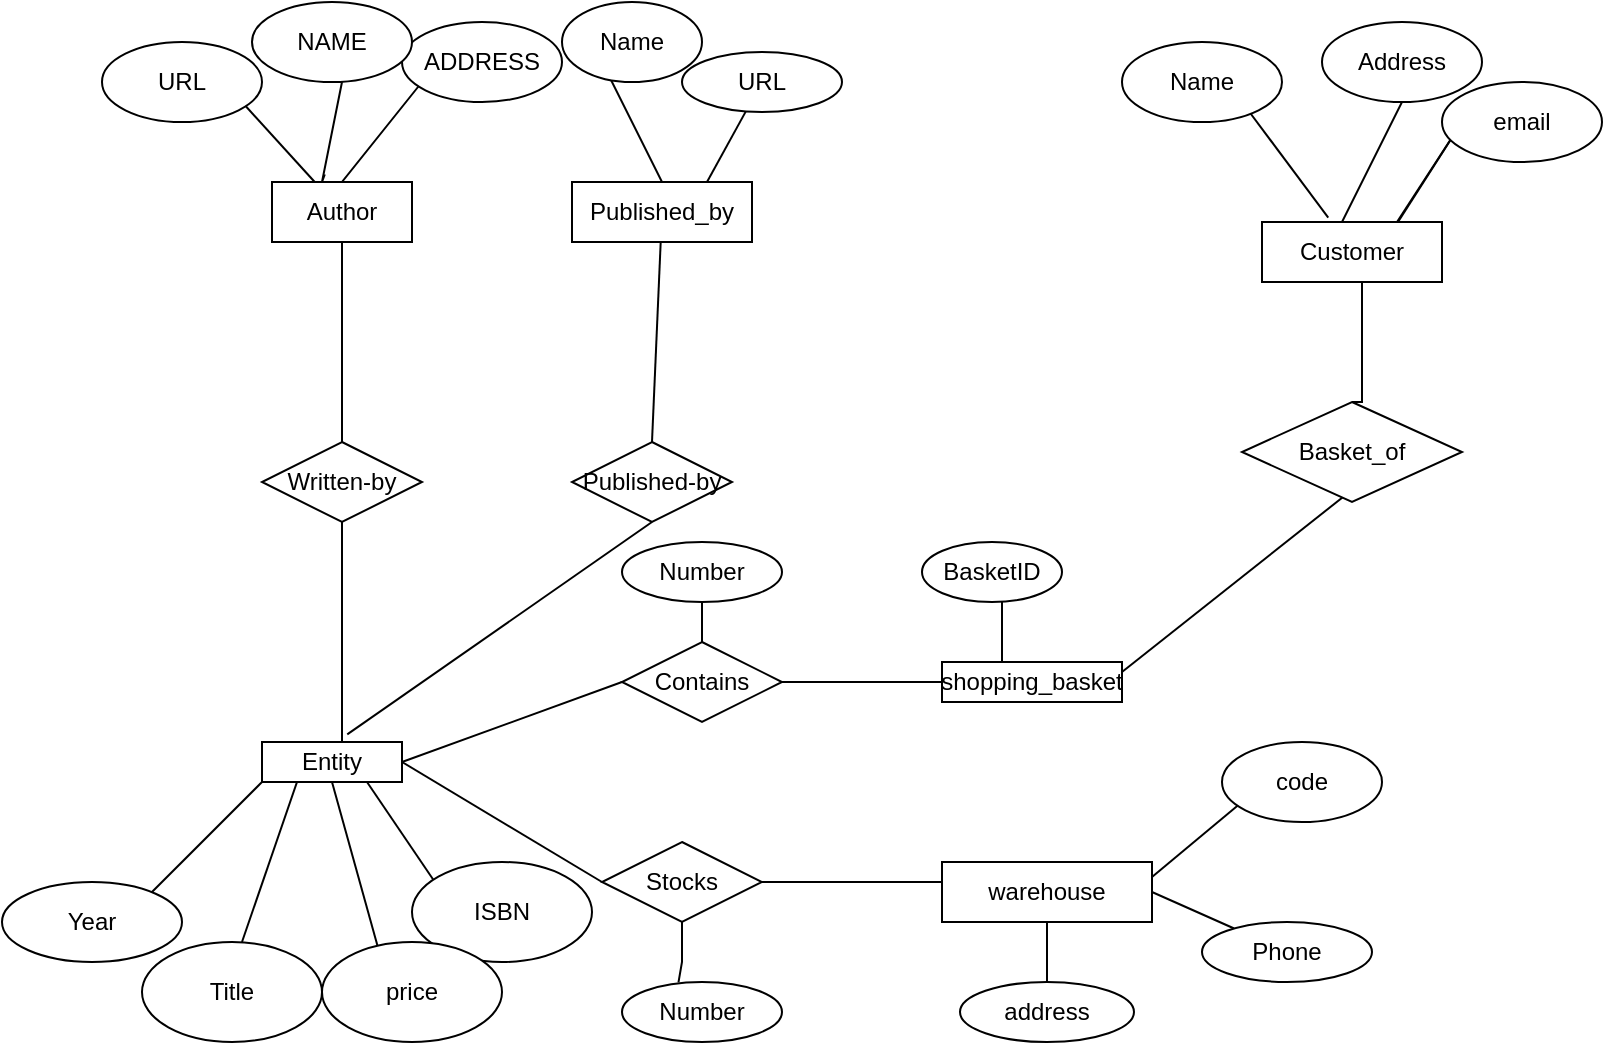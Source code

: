 <mxfile version="24.7.4">
  <diagram name="Page-1" id="ONEOBT4BUHk7qGBoi_qi">
    <mxGraphModel dx="2580" dy="2214" grid="1" gridSize="10" guides="1" tooltips="1" connect="1" arrows="1" fold="1" page="1" pageScale="1" pageWidth="850" pageHeight="1100" math="0" shadow="0">
      <root>
        <mxCell id="0" />
        <mxCell id="1" parent="0" />
        <mxCell id="HGJqeksyXRfoPy3PWhUW-1" value="Written-by" style="rhombus;whiteSpace=wrap;html=1;" vertex="1" parent="1">
          <mxGeometry x="230" y="210" width="80" height="40" as="geometry" />
        </mxCell>
        <mxCell id="HGJqeksyXRfoPy3PWhUW-2" value="Published-by" style="rhombus;whiteSpace=wrap;html=1;" vertex="1" parent="1">
          <mxGeometry x="385" y="210" width="80" height="40" as="geometry" />
        </mxCell>
        <mxCell id="HGJqeksyXRfoPy3PWhUW-3" value="Author" style="rounded=0;whiteSpace=wrap;html=1;" vertex="1" parent="1">
          <mxGeometry x="235" y="80" width="70" height="30" as="geometry" />
        </mxCell>
        <mxCell id="HGJqeksyXRfoPy3PWhUW-5" value="" style="endArrow=none;html=1;rounded=0;entryX=0.5;entryY=1;entryDx=0;entryDy=0;exitX=0.5;exitY=0;exitDx=0;exitDy=0;" edge="1" parent="1" source="HGJqeksyXRfoPy3PWhUW-1" target="HGJqeksyXRfoPy3PWhUW-3">
          <mxGeometry width="50" height="50" relative="1" as="geometry">
            <mxPoint x="180" y="270" as="sourcePoint" />
            <mxPoint x="230" y="220" as="targetPoint" />
          </mxGeometry>
        </mxCell>
        <mxCell id="HGJqeksyXRfoPy3PWhUW-6" value="" style="endArrow=none;html=1;rounded=0;" edge="1" parent="1" source="HGJqeksyXRfoPy3PWhUW-3">
          <mxGeometry width="50" height="50" relative="1" as="geometry">
            <mxPoint x="260" y="70" as="sourcePoint" />
            <mxPoint x="220" y="40" as="targetPoint" />
          </mxGeometry>
        </mxCell>
        <mxCell id="HGJqeksyXRfoPy3PWhUW-9" value="" style="endArrow=none;html=1;rounded=0;exitX=0.377;exitY=-0.127;exitDx=0;exitDy=0;exitPerimeter=0;" edge="1" parent="1" source="HGJqeksyXRfoPy3PWhUW-3">
          <mxGeometry width="50" height="50" relative="1" as="geometry">
            <mxPoint x="180" y="270" as="sourcePoint" />
            <mxPoint x="270" y="30" as="targetPoint" />
            <Array as="points">
              <mxPoint x="260" y="80" />
            </Array>
          </mxGeometry>
        </mxCell>
        <mxCell id="HGJqeksyXRfoPy3PWhUW-10" value="" style="endArrow=none;html=1;rounded=0;exitX=0.75;exitY=0;exitDx=0;exitDy=0;" edge="1" parent="1" source="HGJqeksyXRfoPy3PWhUW-3">
          <mxGeometry width="50" height="50" relative="1" as="geometry">
            <mxPoint x="180" y="270" as="sourcePoint" />
            <mxPoint x="310" y="30" as="targetPoint" />
            <Array as="points">
              <mxPoint x="270" y="80" />
            </Array>
          </mxGeometry>
        </mxCell>
        <mxCell id="HGJqeksyXRfoPy3PWhUW-11" value="URL" style="ellipse;whiteSpace=wrap;html=1;" vertex="1" parent="1">
          <mxGeometry x="150" y="10" width="80" height="40" as="geometry" />
        </mxCell>
        <mxCell id="HGJqeksyXRfoPy3PWhUW-12" value="ADDRESS" style="ellipse;whiteSpace=wrap;html=1;" vertex="1" parent="1">
          <mxGeometry x="300" width="80" height="40" as="geometry" />
        </mxCell>
        <mxCell id="HGJqeksyXRfoPy3PWhUW-13" value="NAME" style="ellipse;whiteSpace=wrap;html=1;" vertex="1" parent="1">
          <mxGeometry x="225" y="-10" width="80" height="40" as="geometry" />
        </mxCell>
        <mxCell id="HGJqeksyXRfoPy3PWhUW-14" value="" style="endArrow=none;html=1;rounded=0;exitX=0.5;exitY=1;exitDx=0;exitDy=0;" edge="1" parent="1" source="HGJqeksyXRfoPy3PWhUW-1">
          <mxGeometry width="50" height="50" relative="1" as="geometry">
            <mxPoint x="180" y="250" as="sourcePoint" />
            <mxPoint x="270" y="360" as="targetPoint" />
          </mxGeometry>
        </mxCell>
        <mxCell id="HGJqeksyXRfoPy3PWhUW-15" value="Entity" style="rounded=0;whiteSpace=wrap;html=1;" vertex="1" parent="1">
          <mxGeometry x="230" y="360" width="70" height="20" as="geometry" />
        </mxCell>
        <mxCell id="HGJqeksyXRfoPy3PWhUW-16" value="" style="endArrow=none;html=1;rounded=0;entryX=0.5;entryY=1;entryDx=0;entryDy=0;exitX=0.609;exitY=-0.19;exitDx=0;exitDy=0;exitPerimeter=0;" edge="1" parent="1" source="HGJqeksyXRfoPy3PWhUW-15" target="HGJqeksyXRfoPy3PWhUW-2">
          <mxGeometry width="50" height="50" relative="1" as="geometry">
            <mxPoint x="180" y="350" as="sourcePoint" />
            <mxPoint x="230" y="300" as="targetPoint" />
          </mxGeometry>
        </mxCell>
        <mxCell id="HGJqeksyXRfoPy3PWhUW-17" value="" style="endArrow=none;html=1;rounded=0;exitX=1;exitY=0.5;exitDx=0;exitDy=0;" edge="1" parent="1" source="HGJqeksyXRfoPy3PWhUW-15">
          <mxGeometry width="50" height="50" relative="1" as="geometry">
            <mxPoint x="180" y="350" as="sourcePoint" />
            <mxPoint x="400" y="430" as="targetPoint" />
          </mxGeometry>
        </mxCell>
        <mxCell id="HGJqeksyXRfoPy3PWhUW-18" value="" style="endArrow=none;html=1;rounded=0;exitX=1;exitY=0.5;exitDx=0;exitDy=0;" edge="1" parent="1" source="HGJqeksyXRfoPy3PWhUW-15">
          <mxGeometry width="50" height="50" relative="1" as="geometry">
            <mxPoint x="250" y="460" as="sourcePoint" />
            <mxPoint x="410" y="330" as="targetPoint" />
          </mxGeometry>
        </mxCell>
        <mxCell id="HGJqeksyXRfoPy3PWhUW-19" value="Contains" style="rhombus;whiteSpace=wrap;html=1;" vertex="1" parent="1">
          <mxGeometry x="410" y="310" width="80" height="40" as="geometry" />
        </mxCell>
        <mxCell id="HGJqeksyXRfoPy3PWhUW-20" value="Stocks" style="rhombus;whiteSpace=wrap;html=1;" vertex="1" parent="1">
          <mxGeometry x="400" y="410" width="80" height="40" as="geometry" />
        </mxCell>
        <mxCell id="HGJqeksyXRfoPy3PWhUW-21" value="" style="endArrow=none;html=1;rounded=0;entryX=0.5;entryY=0;entryDx=0;entryDy=0;" edge="1" parent="1" target="HGJqeksyXRfoPy3PWhUW-19">
          <mxGeometry width="50" height="50" relative="1" as="geometry">
            <mxPoint x="450" y="280" as="sourcePoint" />
            <mxPoint x="230" y="300" as="targetPoint" />
          </mxGeometry>
        </mxCell>
        <mxCell id="HGJqeksyXRfoPy3PWhUW-22" value="Number" style="ellipse;whiteSpace=wrap;html=1;" vertex="1" parent="1">
          <mxGeometry x="410" y="260" width="80" height="30" as="geometry" />
        </mxCell>
        <mxCell id="HGJqeksyXRfoPy3PWhUW-23" value="shopping_basket" style="rounded=0;whiteSpace=wrap;html=1;" vertex="1" parent="1">
          <mxGeometry x="570" y="320" width="90" height="20" as="geometry" />
        </mxCell>
        <mxCell id="HGJqeksyXRfoPy3PWhUW-24" value="" style="endArrow=none;html=1;rounded=0;entryX=0;entryY=0.5;entryDx=0;entryDy=0;exitX=1;exitY=0.5;exitDx=0;exitDy=0;" edge="1" parent="1" source="HGJqeksyXRfoPy3PWhUW-19" target="HGJqeksyXRfoPy3PWhUW-23">
          <mxGeometry width="50" height="50" relative="1" as="geometry">
            <mxPoint x="430" y="350" as="sourcePoint" />
            <mxPoint x="480" y="300" as="targetPoint" />
          </mxGeometry>
        </mxCell>
        <mxCell id="HGJqeksyXRfoPy3PWhUW-25" value="" style="endArrow=none;html=1;rounded=0;" edge="1" parent="1">
          <mxGeometry width="50" height="50" relative="1" as="geometry">
            <mxPoint x="600" y="320" as="sourcePoint" />
            <mxPoint x="600" y="290" as="targetPoint" />
          </mxGeometry>
        </mxCell>
        <mxCell id="HGJqeksyXRfoPy3PWhUW-26" value="BasketID" style="ellipse;whiteSpace=wrap;html=1;" vertex="1" parent="1">
          <mxGeometry x="560" y="260" width="70" height="30" as="geometry" />
        </mxCell>
        <mxCell id="HGJqeksyXRfoPy3PWhUW-27" value="" style="endArrow=none;html=1;rounded=0;exitX=1;exitY=0.25;exitDx=0;exitDy=0;" edge="1" parent="1" source="HGJqeksyXRfoPy3PWhUW-23">
          <mxGeometry width="50" height="50" relative="1" as="geometry">
            <mxPoint x="550" y="350" as="sourcePoint" />
            <mxPoint x="780" y="230" as="targetPoint" />
          </mxGeometry>
        </mxCell>
        <mxCell id="HGJqeksyXRfoPy3PWhUW-28" value="" style="endArrow=none;html=1;rounded=0;exitX=1;exitY=0.5;exitDx=0;exitDy=0;entryX=0;entryY=0;entryDx=0;entryDy=0;" edge="1" parent="1" source="HGJqeksyXRfoPy3PWhUW-20" target="HGJqeksyXRfoPy3PWhUW-29">
          <mxGeometry width="50" height="50" relative="1" as="geometry">
            <mxPoint x="460" y="350" as="sourcePoint" />
            <mxPoint x="560" y="430" as="targetPoint" />
            <Array as="points">
              <mxPoint x="570" y="430" />
            </Array>
          </mxGeometry>
        </mxCell>
        <mxCell id="HGJqeksyXRfoPy3PWhUW-29" value="warehouse" style="rounded=0;whiteSpace=wrap;html=1;" vertex="1" parent="1">
          <mxGeometry x="570" y="420" width="105" height="30" as="geometry" />
        </mxCell>
        <mxCell id="HGJqeksyXRfoPy3PWhUW-31" value="Number" style="ellipse;whiteSpace=wrap;html=1;" vertex="1" parent="1">
          <mxGeometry x="410" y="480" width="80" height="30" as="geometry" />
        </mxCell>
        <mxCell id="HGJqeksyXRfoPy3PWhUW-32" value="" style="endArrow=none;html=1;rounded=0;entryX=0.353;entryY=0.007;entryDx=0;entryDy=0;entryPerimeter=0;exitX=0.5;exitY=1;exitDx=0;exitDy=0;" edge="1" parent="1" source="HGJqeksyXRfoPy3PWhUW-20" target="HGJqeksyXRfoPy3PWhUW-31">
          <mxGeometry width="50" height="50" relative="1" as="geometry">
            <mxPoint x="460" y="350" as="sourcePoint" />
            <mxPoint x="510" y="300" as="targetPoint" />
            <Array as="points">
              <mxPoint x="440" y="470" />
            </Array>
          </mxGeometry>
        </mxCell>
        <mxCell id="HGJqeksyXRfoPy3PWhUW-36" value="" style="endArrow=none;html=1;rounded=0;exitX=0.5;exitY=1;exitDx=0;exitDy=0;" edge="1" parent="1" source="HGJqeksyXRfoPy3PWhUW-29" target="HGJqeksyXRfoPy3PWhUW-37">
          <mxGeometry width="50" height="50" relative="1" as="geometry">
            <mxPoint x="410" y="280" as="sourcePoint" />
            <mxPoint x="623" y="490" as="targetPoint" />
          </mxGeometry>
        </mxCell>
        <mxCell id="HGJqeksyXRfoPy3PWhUW-37" value="address" style="ellipse;whiteSpace=wrap;html=1;" vertex="1" parent="1">
          <mxGeometry x="579" y="480" width="87" height="30" as="geometry" />
        </mxCell>
        <mxCell id="HGJqeksyXRfoPy3PWhUW-38" value="" style="endArrow=none;html=1;rounded=0;entryX=1;entryY=0.25;entryDx=0;entryDy=0;" edge="1" parent="1" target="HGJqeksyXRfoPy3PWhUW-29">
          <mxGeometry width="50" height="50" relative="1" as="geometry">
            <mxPoint x="720" y="390" as="sourcePoint" />
            <mxPoint x="670" y="230" as="targetPoint" />
          </mxGeometry>
        </mxCell>
        <mxCell id="HGJqeksyXRfoPy3PWhUW-39" value="code" style="ellipse;whiteSpace=wrap;html=1;" vertex="1" parent="1">
          <mxGeometry x="710" y="360" width="80" height="40" as="geometry" />
        </mxCell>
        <mxCell id="HGJqeksyXRfoPy3PWhUW-40" value="" style="endArrow=none;html=1;rounded=0;exitX=1;exitY=0.5;exitDx=0;exitDy=0;" edge="1" parent="1" source="HGJqeksyXRfoPy3PWhUW-29" target="HGJqeksyXRfoPy3PWhUW-41">
          <mxGeometry width="50" height="50" relative="1" as="geometry">
            <mxPoint x="620" y="280" as="sourcePoint" />
            <mxPoint x="720" y="470" as="targetPoint" />
          </mxGeometry>
        </mxCell>
        <mxCell id="HGJqeksyXRfoPy3PWhUW-41" value="Phone" style="ellipse;whiteSpace=wrap;html=1;" vertex="1" parent="1">
          <mxGeometry x="700" y="450" width="85" height="30" as="geometry" />
        </mxCell>
        <mxCell id="HGJqeksyXRfoPy3PWhUW-42" value="Basket_of" style="rhombus;whiteSpace=wrap;html=1;" vertex="1" parent="1">
          <mxGeometry x="720" y="190" width="110" height="50" as="geometry" />
        </mxCell>
        <mxCell id="HGJqeksyXRfoPy3PWhUW-43" value="" style="endArrow=none;html=1;rounded=0;exitX=0.5;exitY=0;exitDx=0;exitDy=0;" edge="1" parent="1" source="HGJqeksyXRfoPy3PWhUW-42">
          <mxGeometry width="50" height="50" relative="1" as="geometry">
            <mxPoint x="780" y="170" as="sourcePoint" />
            <mxPoint x="780" y="130" as="targetPoint" />
            <Array as="points">
              <mxPoint x="780" y="190" />
            </Array>
          </mxGeometry>
        </mxCell>
        <mxCell id="HGJqeksyXRfoPy3PWhUW-44" value="Customer" style="rounded=0;whiteSpace=wrap;html=1;" vertex="1" parent="1">
          <mxGeometry x="730" y="100" width="90" height="30" as="geometry" />
        </mxCell>
        <mxCell id="HGJqeksyXRfoPy3PWhUW-45" value="" style="endArrow=none;html=1;rounded=0;exitX=0.75;exitY=0;exitDx=0;exitDy=0;" edge="1" parent="1" source="HGJqeksyXRfoPy3PWhUW-44">
          <mxGeometry width="50" height="50" relative="1" as="geometry">
            <mxPoint x="620" y="280" as="sourcePoint" />
            <mxPoint x="830" y="50" as="targetPoint" />
          </mxGeometry>
        </mxCell>
        <mxCell id="HGJqeksyXRfoPy3PWhUW-46" value="" style="endArrow=none;html=1;rounded=0;exitX=0.75;exitY=0;exitDx=0;exitDy=0;" edge="1" parent="1">
          <mxGeometry width="50" height="50" relative="1" as="geometry">
            <mxPoint x="798" y="100" as="sourcePoint" />
            <mxPoint x="830" y="50" as="targetPoint" />
          </mxGeometry>
        </mxCell>
        <mxCell id="HGJqeksyXRfoPy3PWhUW-47" value="" style="endArrow=none;html=1;rounded=0;" edge="1" parent="1">
          <mxGeometry width="50" height="50" relative="1" as="geometry">
            <mxPoint x="770" y="100" as="sourcePoint" />
            <mxPoint x="800" y="40" as="targetPoint" />
          </mxGeometry>
        </mxCell>
        <mxCell id="HGJqeksyXRfoPy3PWhUW-49" value="" style="endArrow=none;html=1;rounded=0;exitX=0.368;exitY=-0.073;exitDx=0;exitDy=0;exitPerimeter=0;" edge="1" parent="1" source="HGJqeksyXRfoPy3PWhUW-44">
          <mxGeometry width="50" height="50" relative="1" as="geometry">
            <mxPoint x="828" y="130" as="sourcePoint" />
            <mxPoint x="720" y="40" as="targetPoint" />
          </mxGeometry>
        </mxCell>
        <mxCell id="HGJqeksyXRfoPy3PWhUW-50" value="Name" style="ellipse;whiteSpace=wrap;html=1;" vertex="1" parent="1">
          <mxGeometry x="660" y="10" width="80" height="40" as="geometry" />
        </mxCell>
        <mxCell id="HGJqeksyXRfoPy3PWhUW-51" value="email" style="ellipse;whiteSpace=wrap;html=1;" vertex="1" parent="1">
          <mxGeometry x="820" y="30" width="80" height="40" as="geometry" />
        </mxCell>
        <mxCell id="HGJqeksyXRfoPy3PWhUW-52" value="Address" style="ellipse;whiteSpace=wrap;html=1;" vertex="1" parent="1">
          <mxGeometry x="760" width="80" height="40" as="geometry" />
        </mxCell>
        <mxCell id="HGJqeksyXRfoPy3PWhUW-53" value="" style="endArrow=none;html=1;rounded=0;exitX=0.5;exitY=0;exitDx=0;exitDy=0;" edge="1" parent="1" source="HGJqeksyXRfoPy3PWhUW-54">
          <mxGeometry width="50" height="50" relative="1" as="geometry">
            <mxPoint x="430" y="200" as="sourcePoint" />
            <mxPoint x="425" y="100" as="targetPoint" />
          </mxGeometry>
        </mxCell>
        <mxCell id="HGJqeksyXRfoPy3PWhUW-56" value="" style="endArrow=none;html=1;rounded=0;exitX=0.5;exitY=0;exitDx=0;exitDy=0;" edge="1" parent="1" source="HGJqeksyXRfoPy3PWhUW-2" target="HGJqeksyXRfoPy3PWhUW-54">
          <mxGeometry width="50" height="50" relative="1" as="geometry">
            <mxPoint x="425" y="210" as="sourcePoint" />
            <mxPoint x="425" y="100" as="targetPoint" />
          </mxGeometry>
        </mxCell>
        <mxCell id="HGJqeksyXRfoPy3PWhUW-54" value="Published_by" style="rounded=0;whiteSpace=wrap;html=1;" vertex="1" parent="1">
          <mxGeometry x="385" y="80" width="90" height="30" as="geometry" />
        </mxCell>
        <mxCell id="HGJqeksyXRfoPy3PWhUW-57" value="" style="endArrow=none;html=1;rounded=0;exitX=0.25;exitY=1;exitDx=0;exitDy=0;" edge="1" parent="1" source="HGJqeksyXRfoPy3PWhUW-15">
          <mxGeometry width="50" height="50" relative="1" as="geometry">
            <mxPoint x="430" y="280" as="sourcePoint" />
            <mxPoint x="220" y="460" as="targetPoint" />
          </mxGeometry>
        </mxCell>
        <mxCell id="HGJqeksyXRfoPy3PWhUW-58" value="" style="endArrow=none;html=1;rounded=0;exitX=0.75;exitY=0;exitDx=0;exitDy=0;" edge="1" parent="1" source="HGJqeksyXRfoPy3PWhUW-54" target="HGJqeksyXRfoPy3PWhUW-59">
          <mxGeometry width="50" height="50" relative="1" as="geometry">
            <mxPoint x="430" y="280" as="sourcePoint" />
            <mxPoint x="490" y="20" as="targetPoint" />
          </mxGeometry>
        </mxCell>
        <mxCell id="HGJqeksyXRfoPy3PWhUW-59" value="URL" style="ellipse;whiteSpace=wrap;html=1;" vertex="1" parent="1">
          <mxGeometry x="440" y="15" width="80" height="30" as="geometry" />
        </mxCell>
        <mxCell id="HGJqeksyXRfoPy3PWhUW-60" value="" style="endArrow=none;html=1;rounded=0;exitX=0.5;exitY=0;exitDx=0;exitDy=0;" edge="1" parent="1" source="HGJqeksyXRfoPy3PWhUW-54">
          <mxGeometry width="50" height="50" relative="1" as="geometry">
            <mxPoint x="430" y="280" as="sourcePoint" />
            <mxPoint x="400" y="20" as="targetPoint" />
          </mxGeometry>
        </mxCell>
        <mxCell id="HGJqeksyXRfoPy3PWhUW-62" value="Name" style="ellipse;whiteSpace=wrap;html=1;" vertex="1" parent="1">
          <mxGeometry x="380" y="-10" width="70" height="40" as="geometry" />
        </mxCell>
        <mxCell id="HGJqeksyXRfoPy3PWhUW-63" value="" style="endArrow=none;html=1;rounded=0;entryX=0;entryY=1;entryDx=0;entryDy=0;" edge="1" parent="1" target="HGJqeksyXRfoPy3PWhUW-15">
          <mxGeometry width="50" height="50" relative="1" as="geometry">
            <mxPoint x="170" y="440" as="sourcePoint" />
            <mxPoint x="480" y="230" as="targetPoint" />
          </mxGeometry>
        </mxCell>
        <mxCell id="HGJqeksyXRfoPy3PWhUW-64" value="" style="endArrow=none;html=1;rounded=0;entryX=0.5;entryY=1;entryDx=0;entryDy=0;" edge="1" parent="1" target="HGJqeksyXRfoPy3PWhUW-15">
          <mxGeometry width="50" height="50" relative="1" as="geometry">
            <mxPoint x="290" y="470" as="sourcePoint" />
            <mxPoint x="480" y="230" as="targetPoint" />
          </mxGeometry>
        </mxCell>
        <mxCell id="HGJqeksyXRfoPy3PWhUW-65" value="" style="endArrow=none;html=1;rounded=0;exitX=0.75;exitY=1;exitDx=0;exitDy=0;" edge="1" parent="1" source="HGJqeksyXRfoPy3PWhUW-15">
          <mxGeometry width="50" height="50" relative="1" as="geometry">
            <mxPoint x="430" y="280" as="sourcePoint" />
            <mxPoint x="330" y="450" as="targetPoint" />
          </mxGeometry>
        </mxCell>
        <mxCell id="HGJqeksyXRfoPy3PWhUW-66" value="Year" style="ellipse;whiteSpace=wrap;html=1;" vertex="1" parent="1">
          <mxGeometry x="100" y="430" width="90" height="40" as="geometry" />
        </mxCell>
        <mxCell id="HGJqeksyXRfoPy3PWhUW-68" value="Title" style="ellipse;whiteSpace=wrap;html=1;" vertex="1" parent="1">
          <mxGeometry x="170" y="460" width="90" height="50" as="geometry" />
        </mxCell>
        <mxCell id="HGJqeksyXRfoPy3PWhUW-69" value="ISBN" style="ellipse;whiteSpace=wrap;html=1;" vertex="1" parent="1">
          <mxGeometry x="305" y="420" width="90" height="50" as="geometry" />
        </mxCell>
        <mxCell id="HGJqeksyXRfoPy3PWhUW-70" value="price" style="ellipse;whiteSpace=wrap;html=1;" vertex="1" parent="1">
          <mxGeometry x="260" y="460" width="90" height="50" as="geometry" />
        </mxCell>
      </root>
    </mxGraphModel>
  </diagram>
</mxfile>
